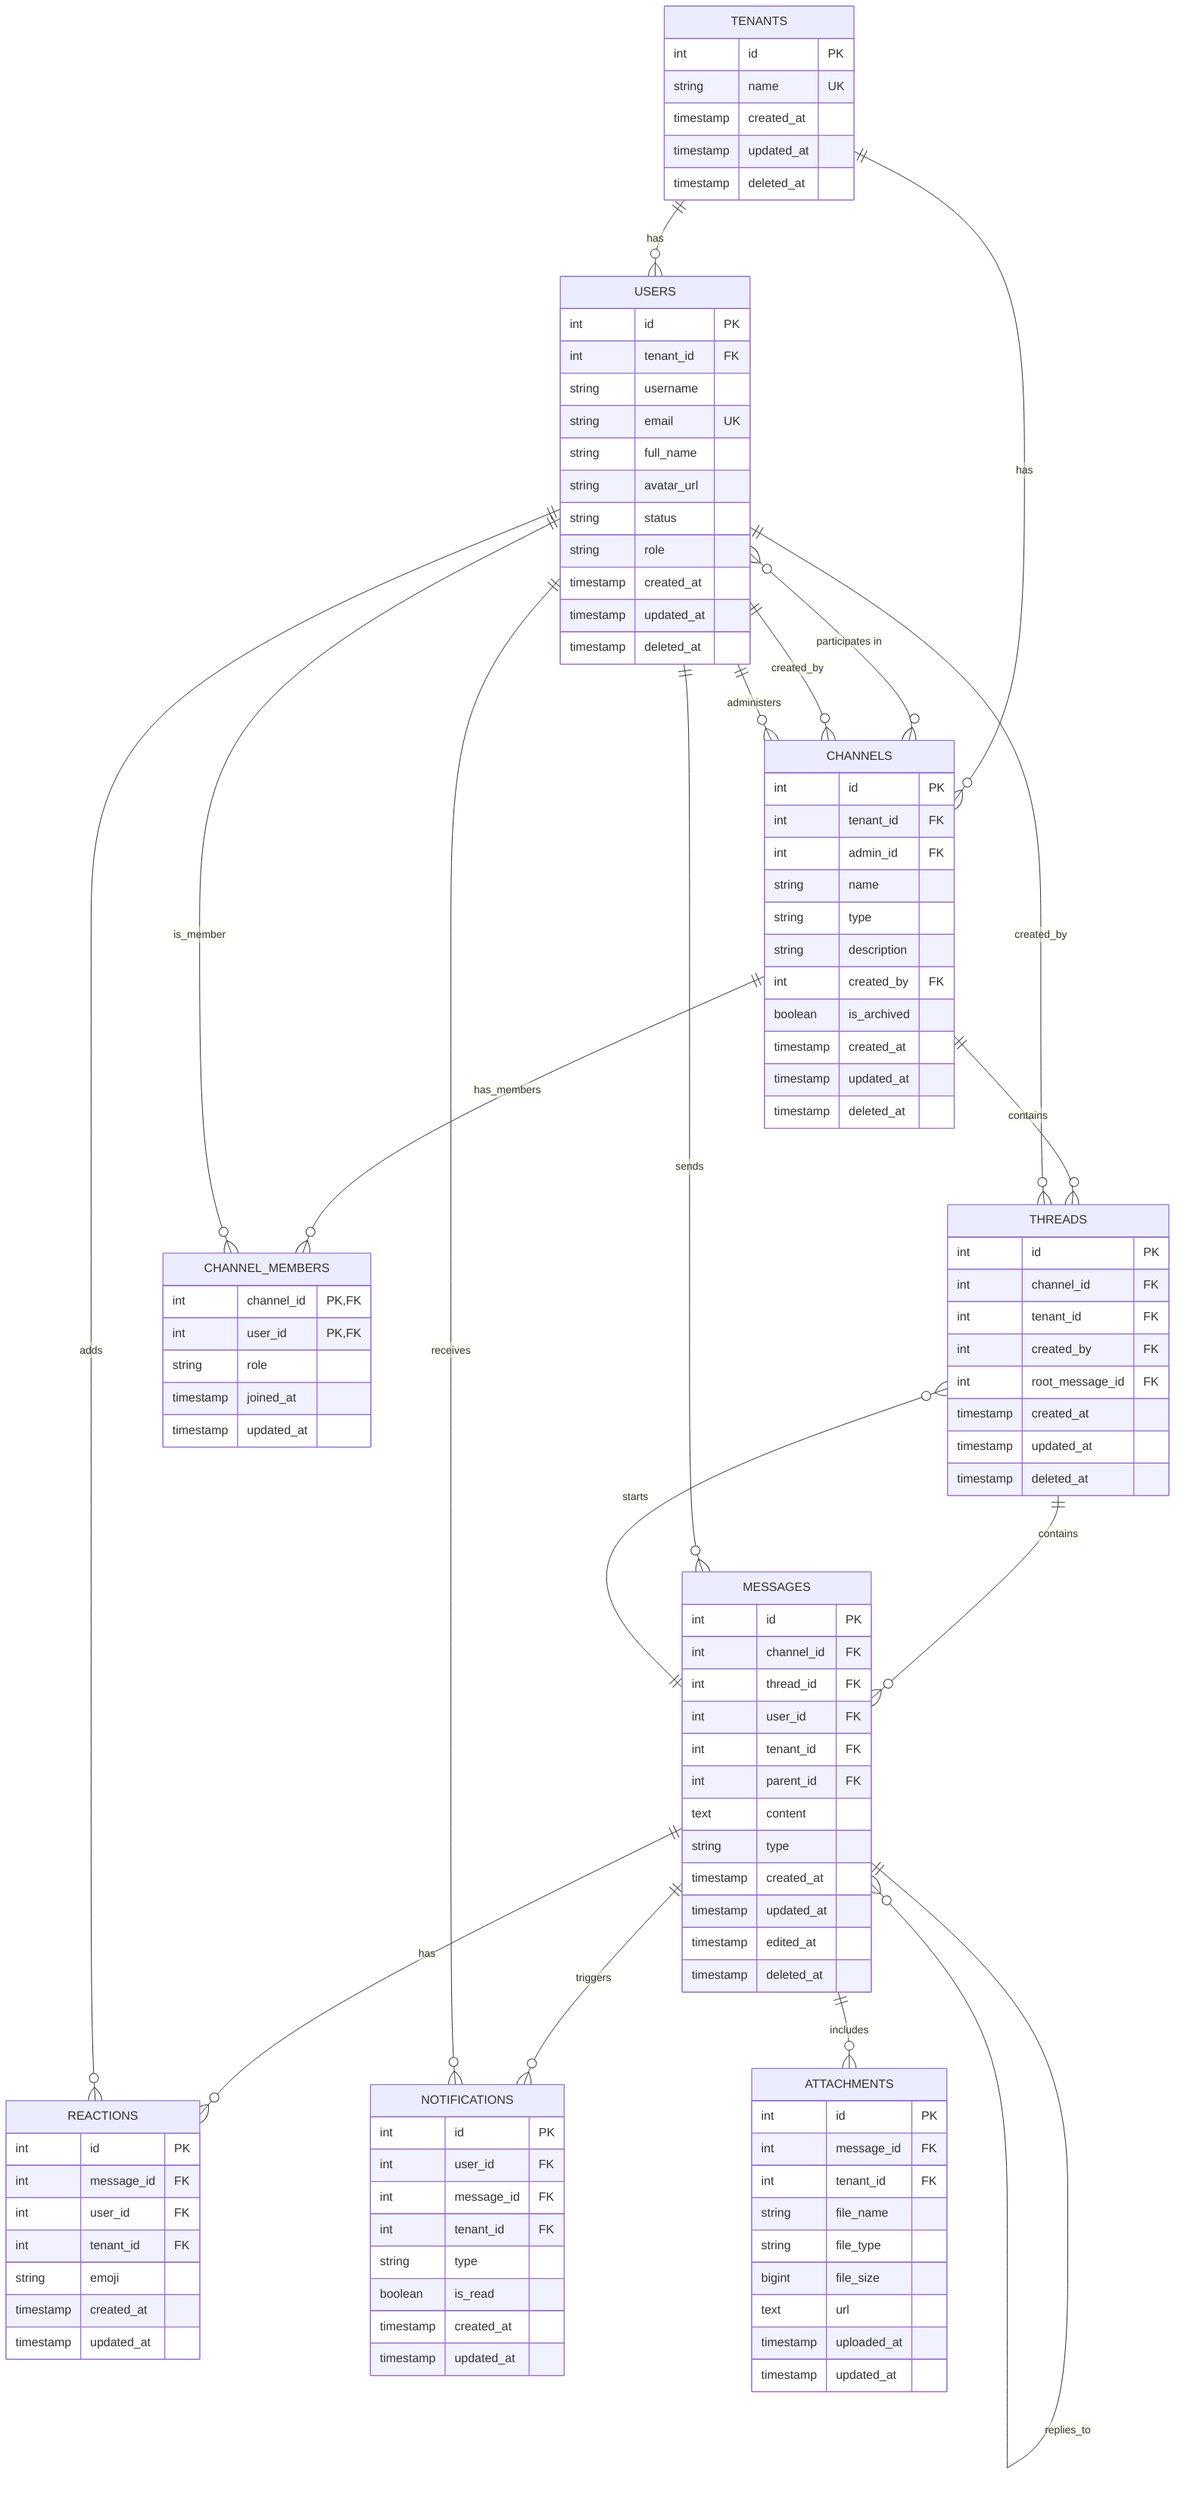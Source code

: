erDiagram

    TENANTS ||--o{ USERS : "has"
    TENANTS ||--o{ CHANNELS : "has"
    USERS }o--o{ CHANNELS : "participates in"
    USERS ||--o{ CHANNELS : "created_by"
    USERS ||--o{ CHANNELS : "administers"
    CHANNELS ||--o{ THREADS : "contains"
    USERS ||--o{ THREADS : "created_by"
    MESSAGES ||--o{ THREADS : "starts"
    THREADS ||--o{ MESSAGES : "contains"
    USERS ||--o{ MESSAGES : "sends"
    CHANNELS ||--o{ CHANNEL_MEMBERS : "has_members"
    USERS ||--o{ CHANNEL_MEMBERS : "is_member"
    MESSAGES ||--o{ MESSAGES : "replies_to"
    MESSAGES ||--o{ REACTIONS : "has"
    USERS ||--o{ REACTIONS : "adds"
    MESSAGES ||--o{ NOTIFICATIONS : "triggers"
    USERS ||--o{ NOTIFICATIONS : "receives"
    MESSAGES ||--o{ ATTACHMENTS : "includes"

    TENANTS {
        int id PK
        string name UK
        timestamp created_at
        timestamp updated_at
        timestamp deleted_at
    }

    USERS {
        int id PK
        int tenant_id FK
        string username
        string email UK
        string full_name
        string avatar_url
        string status
        string role
        timestamp created_at
        timestamp updated_at
        timestamp deleted_at
    }

    CHANNELS {
        int id PK
        int tenant_id FK
        int admin_id FK
        string name
        string type
        string description
        int created_by FK
        boolean is_archived
        timestamp created_at
        timestamp updated_at
        timestamp deleted_at
    }

    CHANNEL_MEMBERS {
        int channel_id PK, FK
        int user_id PK, FK
        string role
        timestamp joined_at
        timestamp updated_at
    }

    THREADS {
        int id PK
        int channel_id FK
        int tenant_id FK
        int created_by FK
        int root_message_id FK
        timestamp created_at
        timestamp updated_at
        timestamp deleted_at
    }

    MESSAGES {
        int id PK
        int channel_id FK
        int thread_id FK
        int user_id FK
        int tenant_id FK
        int parent_id FK
        text content
        string type
        timestamp created_at
        timestamp updated_at
        timestamp edited_at
        timestamp deleted_at
    }

    REACTIONS {
        int id PK
        int message_id FK
        int user_id FK
        int tenant_id FK
        string emoji
        timestamp created_at
        timestamp updated_at
    }

    NOTIFICATIONS {
        int id PK
        int user_id FK
        int message_id FK
        int tenant_id FK
        string type
        boolean is_read
        timestamp created_at
        timestamp updated_at
    }

    ATTACHMENTS {
        int id PK
        int message_id FK
        int tenant_id FK
        string file_name
        string file_type
        bigint file_size
        text url
        timestamp uploaded_at
        timestamp updated_at
    }
